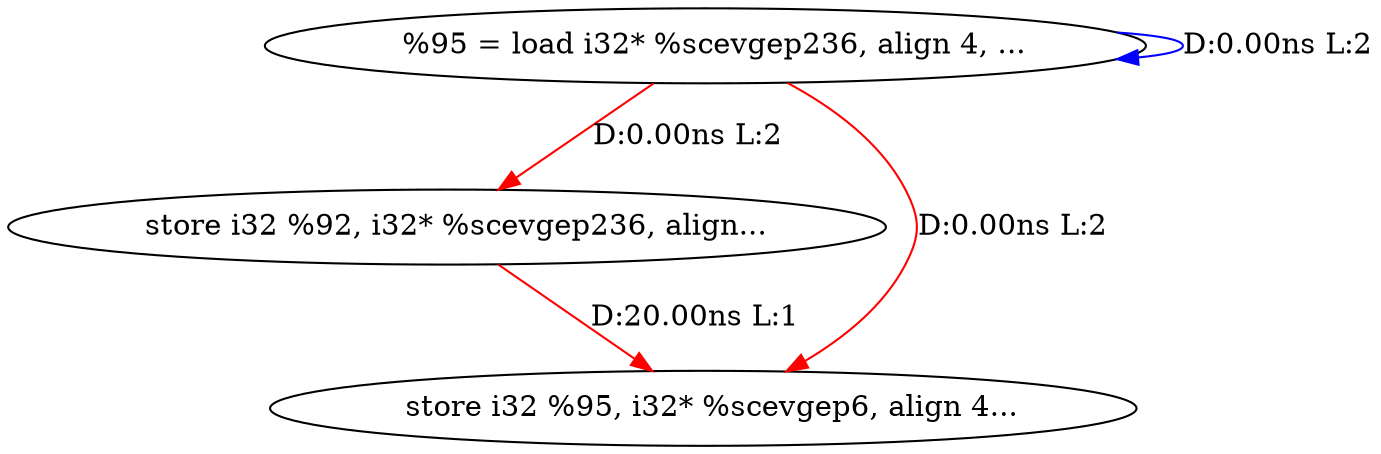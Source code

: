 digraph {
Node0x285c790[label="  %95 = load i32* %scevgep236, align 4, ..."];
Node0x285c790 -> Node0x285c790[label="D:0.00ns L:2",color=blue];
Node0x285c870[label="  store i32 %92, i32* %scevgep236, align..."];
Node0x285c790 -> Node0x285c870[label="D:0.00ns L:2",color=red];
Node0x285c950[label="  store i32 %95, i32* %scevgep6, align 4..."];
Node0x285c790 -> Node0x285c950[label="D:0.00ns L:2",color=red];
Node0x285c870 -> Node0x285c950[label="D:20.00ns L:1",color=red];
}
